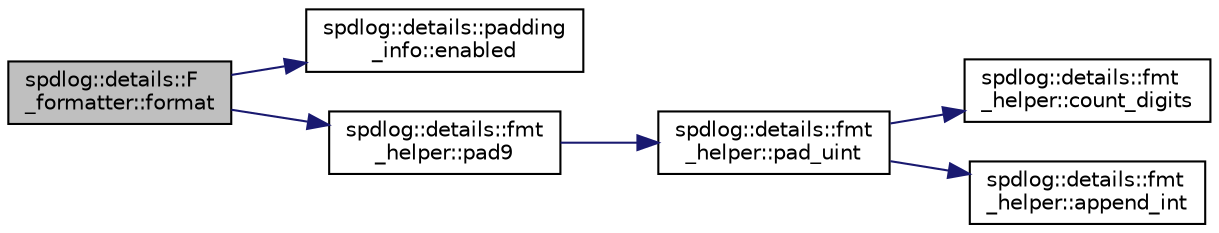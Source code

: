 digraph "spdlog::details::F_formatter::format"
{
  edge [fontname="Helvetica",fontsize="10",labelfontname="Helvetica",labelfontsize="10"];
  node [fontname="Helvetica",fontsize="10",shape=record];
  rankdir="LR";
  Node1 [label="spdlog::details::F\l_formatter::format",height=0.2,width=0.4,color="black", fillcolor="grey75", style="filled" fontcolor="black"];
  Node1 -> Node2 [color="midnightblue",fontsize="10",style="solid",fontname="Helvetica"];
  Node2 [label="spdlog::details::padding\l_info::enabled",height=0.2,width=0.4,color="black", fillcolor="white", style="filled",URL="$structspdlog_1_1details_1_1padding__info.html#a009f766013195390ec24ce96804a1e3f"];
  Node1 -> Node3 [color="midnightblue",fontsize="10",style="solid",fontname="Helvetica"];
  Node3 [label="spdlog::details::fmt\l_helper::pad9",height=0.2,width=0.4,color="black", fillcolor="white", style="filled",URL="$namespacespdlog_1_1details_1_1fmt__helper.html#aad467c706932b56929dae091b39c23f3"];
  Node3 -> Node4 [color="midnightblue",fontsize="10",style="solid",fontname="Helvetica"];
  Node4 [label="spdlog::details::fmt\l_helper::pad_uint",height=0.2,width=0.4,color="black", fillcolor="white", style="filled",URL="$namespacespdlog_1_1details_1_1fmt__helper.html#a569553750f9f2fa7b16c94a56a398de3"];
  Node4 -> Node5 [color="midnightblue",fontsize="10",style="solid",fontname="Helvetica"];
  Node5 [label="spdlog::details::fmt\l_helper::count_digits",height=0.2,width=0.4,color="black", fillcolor="white", style="filled",URL="$namespacespdlog_1_1details_1_1fmt__helper.html#a976eeb3c4a42ccfb05437aa9a0d4d9f7"];
  Node4 -> Node6 [color="midnightblue",fontsize="10",style="solid",fontname="Helvetica"];
  Node6 [label="spdlog::details::fmt\l_helper::append_int",height=0.2,width=0.4,color="black", fillcolor="white", style="filled",URL="$namespacespdlog_1_1details_1_1fmt__helper.html#a0d2621043fa718e54ffcaa2e9812dfa4"];
}
